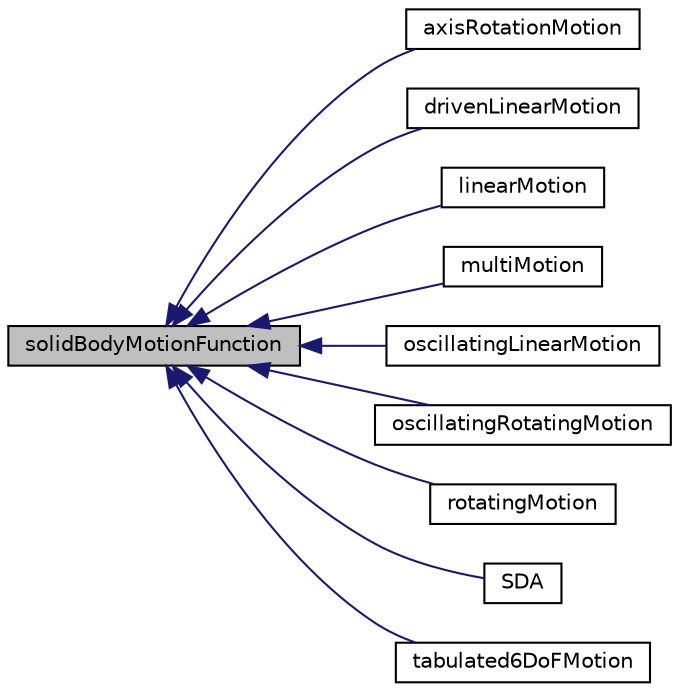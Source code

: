 digraph "solidBodyMotionFunction"
{
  bgcolor="transparent";
  edge [fontname="Helvetica",fontsize="10",labelfontname="Helvetica",labelfontsize="10"];
  node [fontname="Helvetica",fontsize="10",shape=record];
  rankdir="LR";
  Node1 [label="solidBodyMotionFunction",height=0.2,width=0.4,color="black", fillcolor="grey75", style="filled" fontcolor="black"];
  Node1 -> Node2 [dir="back",color="midnightblue",fontsize="10",style="solid",fontname="Helvetica"];
  Node2 [label="axisRotationMotion",height=0.2,width=0.4,color="black",URL="$classFoam_1_1solidBodyMotionFunctions_1_1axisRotationMotion.html",tooltip="Constant velocity rotation around CoG. Similar to rotatingMotion but motion specified as rotation vec..."];
  Node1 -> Node3 [dir="back",color="midnightblue",fontsize="10",style="solid",fontname="Helvetica"];
  Node3 [label="drivenLinearMotion",height=0.2,width=0.4,color="black",URL="$classFoam_1_1solidBodyMotionFunctions_1_1drivenLinearMotion.html",tooltip="Variable velocity displacement. The velocity is read from a uniformVectorField from the time registry..."];
  Node1 -> Node4 [dir="back",color="midnightblue",fontsize="10",style="solid",fontname="Helvetica"];
  Node4 [label="linearMotion",height=0.2,width=0.4,color="black",URL="$classFoam_1_1solidBodyMotionFunctions_1_1linearMotion.html",tooltip="SolidBodyMotionFvMesh 6DoF motion function. Constant velocity displacement. "];
  Node1 -> Node5 [dir="back",color="midnightblue",fontsize="10",style="solid",fontname="Helvetica"];
  Node5 [label="multiMotion",height=0.2,width=0.4,color="black",URL="$classFoam_1_1solidBodyMotionFunctions_1_1multiMotion.html",tooltip="Combination of SolidBodyMotionFvMesh 6DoF motion functions. "];
  Node1 -> Node6 [dir="back",color="midnightblue",fontsize="10",style="solid",fontname="Helvetica"];
  Node6 [label="oscillatingLinearMotion",height=0.2,width=0.4,color="black",URL="$classFoam_1_1solidBodyMotionFunctions_1_1oscillatingLinearMotion.html",tooltip="SolidBodyMotionFvMesh 6DoF motion function. Oscillating displacement. "];
  Node1 -> Node7 [dir="back",color="midnightblue",fontsize="10",style="solid",fontname="Helvetica"];
  Node7 [label="oscillatingRotatingMotion",height=0.2,width=0.4,color="black",URL="$classFoam_1_1solidBodyMotionFunctions_1_1oscillatingRotatingMotion.html",tooltip="SolidBodyMotionFvMesh 6DoF motion function. Oscillating rotation. "];
  Node1 -> Node8 [dir="back",color="midnightblue",fontsize="10",style="solid",fontname="Helvetica"];
  Node8 [label="rotatingMotion",height=0.2,width=0.4,color="black",URL="$classFoam_1_1solidBodyMotionFunctions_1_1rotatingMotion.html",tooltip="SolidBodyMotionFvMesh 6DoF motion function. "];
  Node1 -> Node9 [dir="back",color="midnightblue",fontsize="10",style="solid",fontname="Helvetica"];
  Node9 [label="SDA",height=0.2,width=0.4,color="black",URL="$classFoam_1_1solidBodyMotionFunctions_1_1SDA.html",tooltip="Ship design analysis (SDA) 3DoF motion function. "];
  Node1 -> Node10 [dir="back",color="midnightblue",fontsize="10",style="solid",fontname="Helvetica"];
  Node10 [label="tabulated6DoFMotion",height=0.2,width=0.4,color="black",URL="$classFoam_1_1solidBodyMotionFunctions_1_1tabulated6DoFMotion.html",tooltip="Tabulated 6DoF motion function. "];
}
